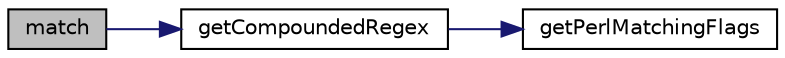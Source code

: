 digraph "match"
{
  edge [fontname="Helvetica",fontsize="10",labelfontname="Helvetica",labelfontsize="10"];
  node [fontname="Helvetica",fontsize="10",shape=record];
  rankdir="LR";
  Node1 [label="match",height=0.2,width=0.4,color="black", fillcolor="grey75", style="filled" fontcolor="black"];
  Node1 -> Node2 [color="midnightblue",fontsize="10",style="solid",fontname="Helvetica"];
  Node2 [label="getCompoundedRegex",height=0.2,width=0.4,color="black", fillcolor="white", style="filled",URL="$class_parallel_regex.html#a6abf0fb6a27595216a0b8fad2e5f5e8a"];
  Node2 -> Node3 [color="midnightblue",fontsize="10",style="solid",fontname="Helvetica"];
  Node3 [label="getPerlMatchingFlags",height=0.2,width=0.4,color="black", fillcolor="white", style="filled",URL="$class_parallel_regex.html#a6de7ffea37b09affcb723f1ce9bab90e"];
}
